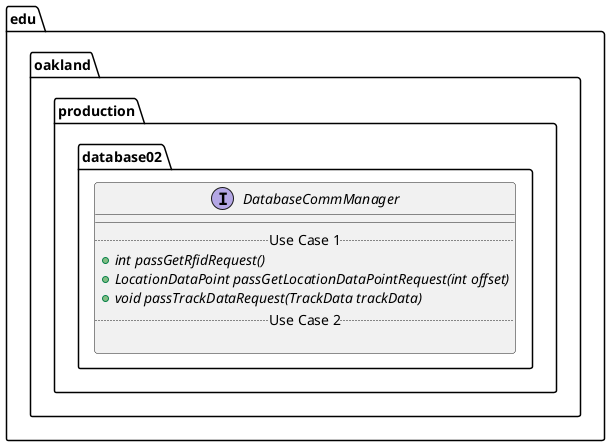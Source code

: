 @startuml DatabaseCommManager

package edu.oakland.production.database02 {
    interface DatabaseCommManager {
        __
        .. Use Case 1 ..
        {abstract} + int passGetRfidRequest()
        {abstract} + LocationDataPoint passGetLocationDataPointRequest(int offset)
        {abstract} + void passTrackDataRequest(TrackData trackData)
        .. Use Case 2 ..

    }
}

@enduml